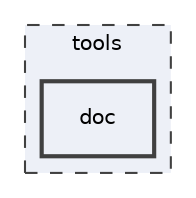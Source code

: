 digraph "doc"
{
 // LATEX_PDF_SIZE
  edge [fontname="Helvetica",fontsize="10",labelfontname="Helvetica",labelfontsize="10"];
  node [fontname="Helvetica",fontsize="10",shape=record];
  compound=true
  subgraph clusterdir_4eeb864c4eec08c7d6b9d3b0352cfdde {
    graph [ bgcolor="#edf0f7", pencolor="grey25", style="filled,dashed,", label="tools", fontname="Helvetica", fontsize="10", URL="dir_4eeb864c4eec08c7d6b9d3b0352cfdde.html"]
  dir_1d00eee29aacc16b3e6f1d5048307f07 [shape=box, label="doc", style="filled,bold,", fillcolor="#edf0f7", color="grey25", URL="dir_1d00eee29aacc16b3e6f1d5048307f07.html"];
  }
}

